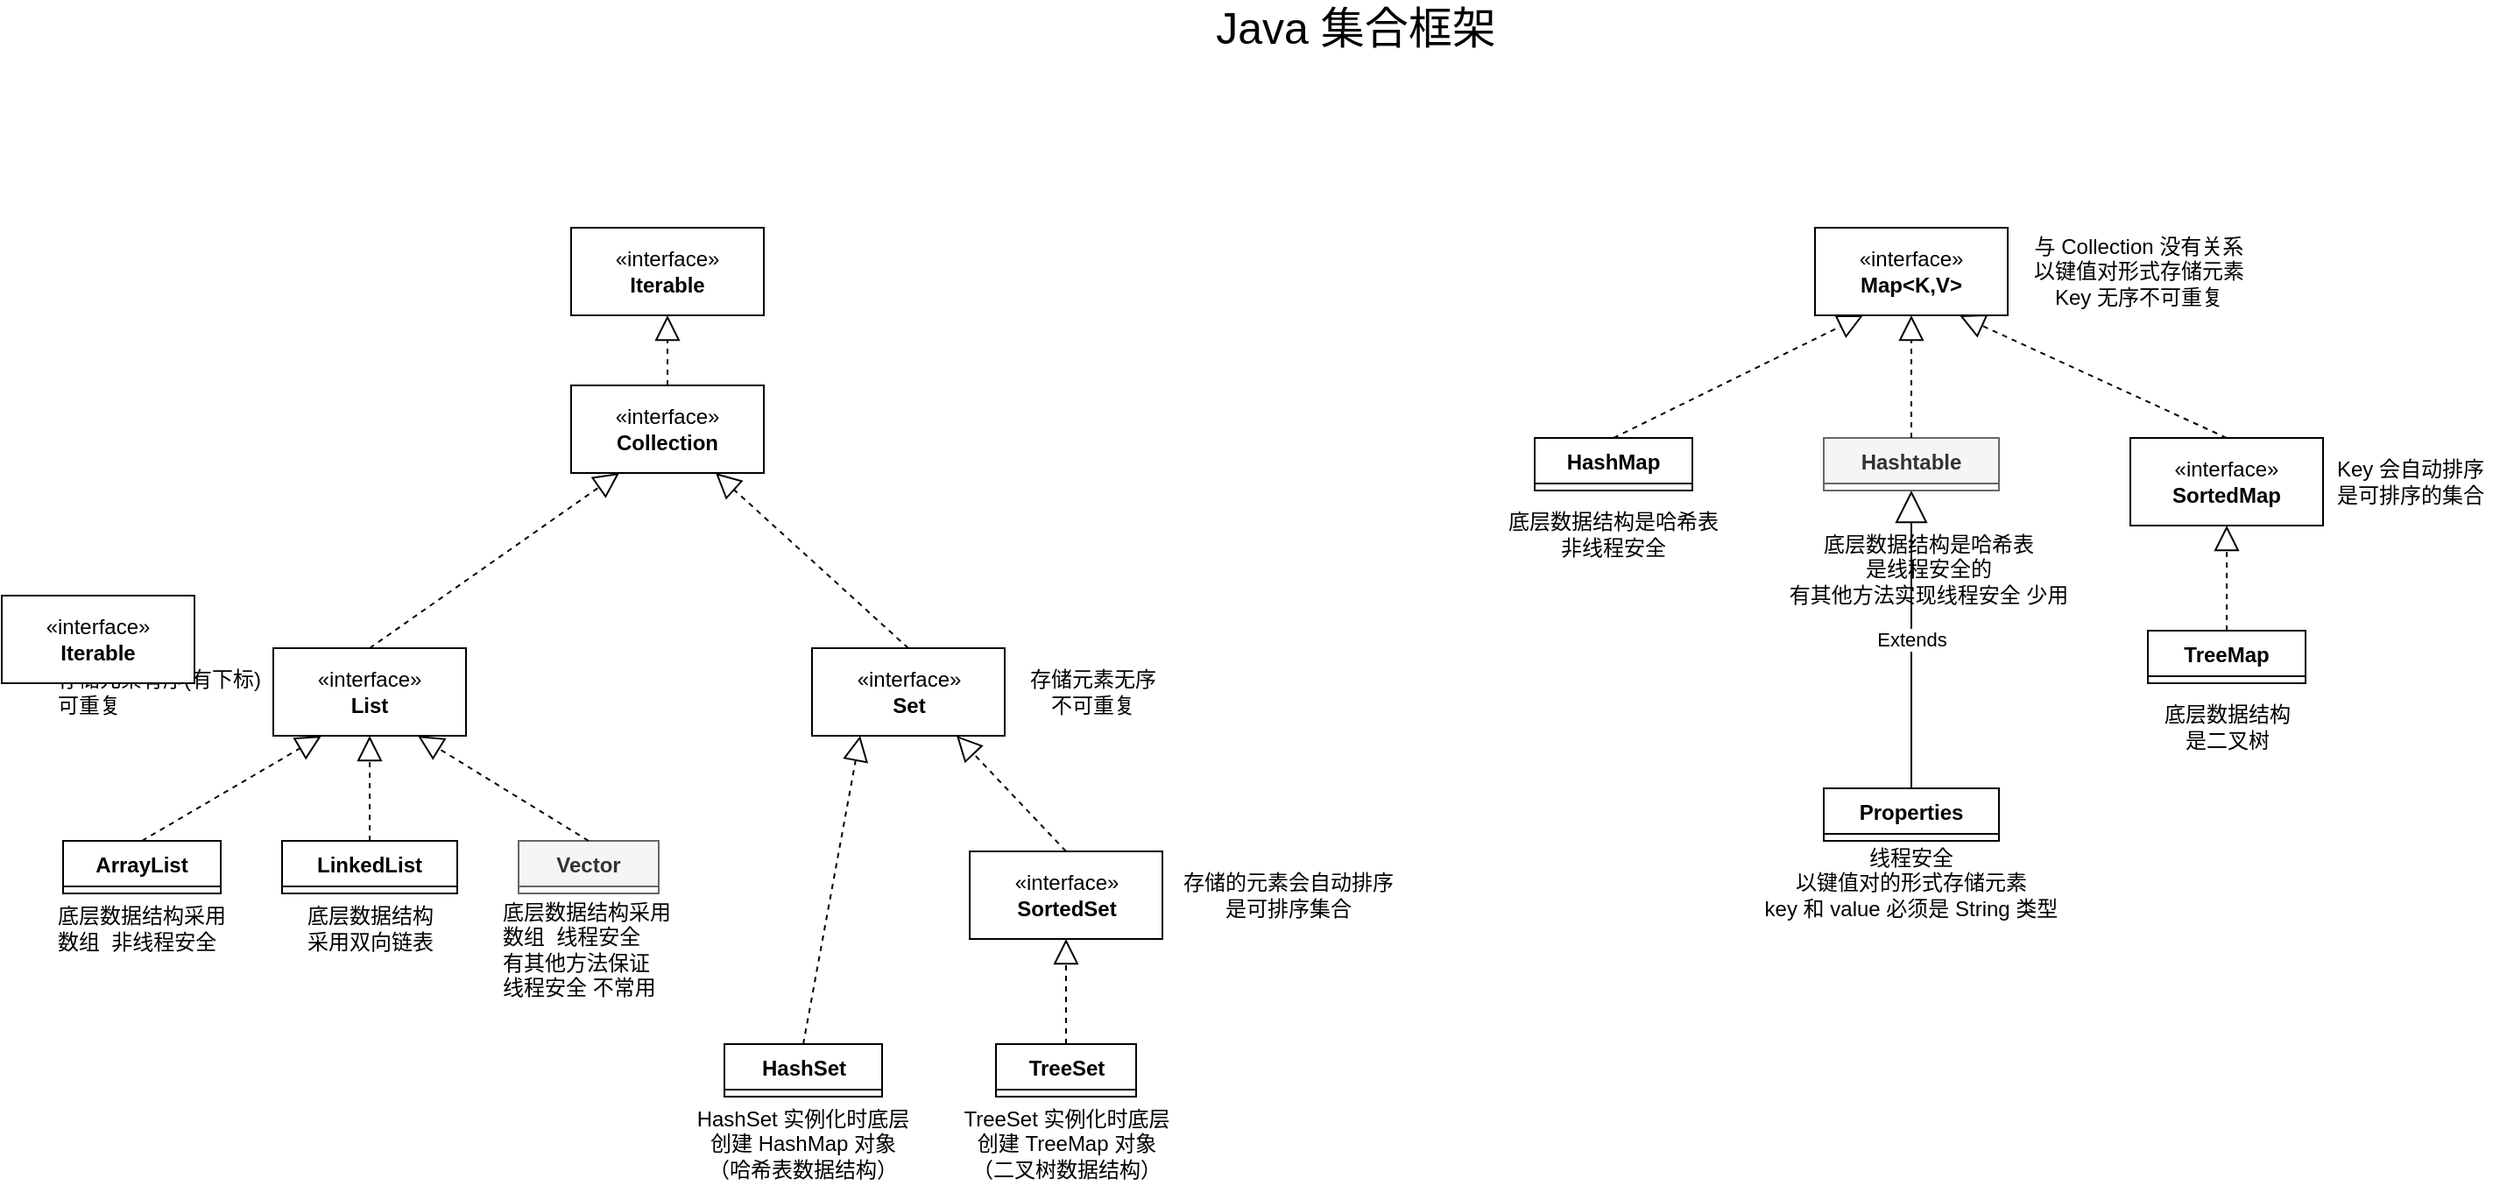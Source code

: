 <mxfile version="21.1.7" type="github">
  <diagram name="第 1 页" id="qJ-X1qhtcwTxbgNXG1Gi">
    <mxGraphModel dx="1426" dy="1002" grid="1" gridSize="10" guides="1" tooltips="1" connect="1" arrows="1" fold="1" page="1" pageScale="1" pageWidth="1800" pageHeight="1000" math="0" shadow="0">
      <root>
        <mxCell id="0" />
        <mxCell id="1" parent="0" />
        <mxCell id="NKLDn5L9JN7en2WeP7ce-1" value="«interface»&lt;br&gt;&lt;b&gt;Iterable&lt;br&gt;&lt;/b&gt;" style="html=1;whiteSpace=wrap;" parent="1" vertex="1">
          <mxGeometry x="485" y="280" width="110" height="50" as="geometry" />
        </mxCell>
        <mxCell id="NKLDn5L9JN7en2WeP7ce-2" value="«interface»&lt;br&gt;&lt;b&gt;Collection&lt;br&gt;&lt;/b&gt;" style="html=1;whiteSpace=wrap;" parent="1" vertex="1">
          <mxGeometry x="485" y="370" width="110" height="50" as="geometry" />
        </mxCell>
        <mxCell id="NKLDn5L9JN7en2WeP7ce-3" value="" style="endArrow=block;dashed=1;endFill=0;endSize=12;html=1;rounded=0;entryX=0.5;entryY=1;entryDx=0;entryDy=0;exitX=0.5;exitY=0;exitDx=0;exitDy=0;" parent="1" source="NKLDn5L9JN7en2WeP7ce-2" target="NKLDn5L9JN7en2WeP7ce-1" edge="1">
          <mxGeometry width="160" relative="1" as="geometry">
            <mxPoint x="575" y="380" as="sourcePoint" />
            <mxPoint x="735" y="380" as="targetPoint" />
          </mxGeometry>
        </mxCell>
        <mxCell id="NKLDn5L9JN7en2WeP7ce-4" value="«interface»&lt;br&gt;&lt;b&gt;List&lt;/b&gt;" style="html=1;whiteSpace=wrap;" parent="1" vertex="1">
          <mxGeometry x="315" y="520" width="110" height="50" as="geometry" />
        </mxCell>
        <mxCell id="NKLDn5L9JN7en2WeP7ce-5" value="" style="endArrow=block;dashed=1;endFill=0;endSize=12;html=1;rounded=0;entryX=0.25;entryY=1;entryDx=0;entryDy=0;exitX=0.5;exitY=0;exitDx=0;exitDy=0;" parent="1" source="NKLDn5L9JN7en2WeP7ce-4" target="NKLDn5L9JN7en2WeP7ce-2" edge="1">
          <mxGeometry width="160" relative="1" as="geometry">
            <mxPoint x="575" y="590" as="sourcePoint" />
            <mxPoint x="735" y="590" as="targetPoint" />
            <Array as="points" />
          </mxGeometry>
        </mxCell>
        <mxCell id="NKLDn5L9JN7en2WeP7ce-6" value="«interface»&lt;br&gt;&lt;b&gt;Set&lt;br&gt;&lt;/b&gt;" style="html=1;whiteSpace=wrap;" parent="1" vertex="1">
          <mxGeometry x="622.5" y="520" width="110" height="50" as="geometry" />
        </mxCell>
        <mxCell id="NKLDn5L9JN7en2WeP7ce-7" value="" style="endArrow=block;dashed=1;endFill=0;endSize=12;html=1;rounded=0;entryX=0.75;entryY=1;entryDx=0;entryDy=0;exitX=0.5;exitY=0;exitDx=0;exitDy=0;" parent="1" source="NKLDn5L9JN7en2WeP7ce-6" target="NKLDn5L9JN7en2WeP7ce-2" edge="1">
          <mxGeometry width="160" relative="1" as="geometry">
            <mxPoint x="685" y="490" as="sourcePoint" />
            <mxPoint x="715" y="430" as="targetPoint" />
            <Array as="points" />
          </mxGeometry>
        </mxCell>
        <mxCell id="NKLDn5L9JN7en2WeP7ce-8" value="ArrayList" style="swimlane;fontStyle=1;align=center;verticalAlign=top;childLayout=stackLayout;horizontal=1;startSize=26;horizontalStack=0;resizeParent=1;resizeParentMax=0;resizeLast=0;collapsible=1;marginBottom=0;whiteSpace=wrap;html=1;" parent="1" vertex="1" collapsed="1">
          <mxGeometry x="195" y="630" width="90" height="30" as="geometry">
            <mxRectangle x="440" y="750" width="160" height="86" as="alternateBounds" />
          </mxGeometry>
        </mxCell>
        <mxCell id="NKLDn5L9JN7en2WeP7ce-9" value="+ field: type" style="text;strokeColor=none;fillColor=none;align=left;verticalAlign=top;spacingLeft=4;spacingRight=4;overflow=hidden;rotatable=0;points=[[0,0.5],[1,0.5]];portConstraint=eastwest;whiteSpace=wrap;html=1;" parent="NKLDn5L9JN7en2WeP7ce-8" vertex="1">
          <mxGeometry y="26" width="160" height="26" as="geometry" />
        </mxCell>
        <mxCell id="NKLDn5L9JN7en2WeP7ce-10" value="" style="line;strokeWidth=1;fillColor=none;align=left;verticalAlign=middle;spacingTop=-1;spacingLeft=3;spacingRight=3;rotatable=0;labelPosition=right;points=[];portConstraint=eastwest;strokeColor=inherit;" parent="NKLDn5L9JN7en2WeP7ce-8" vertex="1">
          <mxGeometry y="52" width="160" height="8" as="geometry" />
        </mxCell>
        <mxCell id="NKLDn5L9JN7en2WeP7ce-11" value="+ method(type): type" style="text;strokeColor=none;fillColor=none;align=left;verticalAlign=top;spacingLeft=4;spacingRight=4;overflow=hidden;rotatable=0;points=[[0,0.5],[1,0.5]];portConstraint=eastwest;whiteSpace=wrap;html=1;" parent="NKLDn5L9JN7en2WeP7ce-8" vertex="1">
          <mxGeometry y="60" width="160" height="26" as="geometry" />
        </mxCell>
        <mxCell id="NKLDn5L9JN7en2WeP7ce-12" value="" style="endArrow=block;dashed=1;endFill=0;endSize=12;html=1;rounded=0;exitX=0.5;exitY=0;exitDx=0;exitDy=0;entryX=0.25;entryY=1;entryDx=0;entryDy=0;" parent="1" source="NKLDn5L9JN7en2WeP7ce-8" target="NKLDn5L9JN7en2WeP7ce-4" edge="1">
          <mxGeometry width="160" relative="1" as="geometry">
            <mxPoint x="555" y="470" as="sourcePoint" />
            <mxPoint x="715" y="470" as="targetPoint" />
          </mxGeometry>
        </mxCell>
        <mxCell id="NKLDn5L9JN7en2WeP7ce-13" value="LinkedList" style="swimlane;fontStyle=1;align=center;verticalAlign=top;childLayout=stackLayout;horizontal=1;startSize=26;horizontalStack=0;resizeParent=1;resizeParentMax=0;resizeLast=0;collapsible=1;marginBottom=0;whiteSpace=wrap;html=1;" parent="1" vertex="1" collapsed="1">
          <mxGeometry x="320" y="630" width="100" height="30" as="geometry">
            <mxRectangle x="615" y="750" width="160" height="86" as="alternateBounds" />
          </mxGeometry>
        </mxCell>
        <mxCell id="NKLDn5L9JN7en2WeP7ce-14" value="+ field: type" style="text;strokeColor=none;fillColor=none;align=left;verticalAlign=top;spacingLeft=4;spacingRight=4;overflow=hidden;rotatable=0;points=[[0,0.5],[1,0.5]];portConstraint=eastwest;whiteSpace=wrap;html=1;" parent="NKLDn5L9JN7en2WeP7ce-13" vertex="1">
          <mxGeometry y="26" width="160" height="26" as="geometry" />
        </mxCell>
        <mxCell id="NKLDn5L9JN7en2WeP7ce-15" value="" style="line;strokeWidth=1;fillColor=none;align=left;verticalAlign=middle;spacingTop=-1;spacingLeft=3;spacingRight=3;rotatable=0;labelPosition=right;points=[];portConstraint=eastwest;strokeColor=inherit;" parent="NKLDn5L9JN7en2WeP7ce-13" vertex="1">
          <mxGeometry y="52" width="160" height="8" as="geometry" />
        </mxCell>
        <mxCell id="NKLDn5L9JN7en2WeP7ce-16" value="+ method(type): type" style="text;strokeColor=none;fillColor=none;align=left;verticalAlign=top;spacingLeft=4;spacingRight=4;overflow=hidden;rotatable=0;points=[[0,0.5],[1,0.5]];portConstraint=eastwest;whiteSpace=wrap;html=1;" parent="NKLDn5L9JN7en2WeP7ce-13" vertex="1">
          <mxGeometry y="60" width="160" height="26" as="geometry" />
        </mxCell>
        <mxCell id="NKLDn5L9JN7en2WeP7ce-17" value="" style="endArrow=block;dashed=1;endFill=0;endSize=12;html=1;rounded=0;exitX=0.5;exitY=0;exitDx=0;exitDy=0;entryX=0.5;entryY=1;entryDx=0;entryDy=0;" parent="1" source="NKLDn5L9JN7en2WeP7ce-13" target="NKLDn5L9JN7en2WeP7ce-4" edge="1">
          <mxGeometry width="160" relative="1" as="geometry">
            <mxPoint x="575" y="570" as="sourcePoint" />
            <mxPoint x="395" y="570" as="targetPoint" />
          </mxGeometry>
        </mxCell>
        <mxCell id="NKLDn5L9JN7en2WeP7ce-18" value="HashSet" style="swimlane;fontStyle=1;align=center;verticalAlign=top;childLayout=stackLayout;horizontal=1;startSize=26;horizontalStack=0;resizeParent=1;resizeParentMax=0;resizeLast=0;collapsible=1;marginBottom=0;whiteSpace=wrap;html=1;" parent="1" vertex="1" collapsed="1">
          <mxGeometry x="572.5" y="746" width="90" height="30" as="geometry">
            <mxRectangle x="1030" y="750" width="160" height="86" as="alternateBounds" />
          </mxGeometry>
        </mxCell>
        <mxCell id="NKLDn5L9JN7en2WeP7ce-19" value="+ field: type" style="text;strokeColor=none;fillColor=none;align=left;verticalAlign=top;spacingLeft=4;spacingRight=4;overflow=hidden;rotatable=0;points=[[0,0.5],[1,0.5]];portConstraint=eastwest;whiteSpace=wrap;html=1;" parent="NKLDn5L9JN7en2WeP7ce-18" vertex="1">
          <mxGeometry y="26" width="160" height="26" as="geometry" />
        </mxCell>
        <mxCell id="NKLDn5L9JN7en2WeP7ce-20" value="" style="line;strokeWidth=1;fillColor=none;align=left;verticalAlign=middle;spacingTop=-1;spacingLeft=3;spacingRight=3;rotatable=0;labelPosition=right;points=[];portConstraint=eastwest;strokeColor=inherit;" parent="NKLDn5L9JN7en2WeP7ce-18" vertex="1">
          <mxGeometry y="52" width="160" height="8" as="geometry" />
        </mxCell>
        <mxCell id="NKLDn5L9JN7en2WeP7ce-21" value="+ method(type): type" style="text;strokeColor=none;fillColor=none;align=left;verticalAlign=top;spacingLeft=4;spacingRight=4;overflow=hidden;rotatable=0;points=[[0,0.5],[1,0.5]];portConstraint=eastwest;whiteSpace=wrap;html=1;" parent="NKLDn5L9JN7en2WeP7ce-18" vertex="1">
          <mxGeometry y="60" width="160" height="26" as="geometry" />
        </mxCell>
        <mxCell id="NKLDn5L9JN7en2WeP7ce-22" value="" style="endArrow=block;dashed=1;endFill=0;endSize=12;html=1;rounded=0;exitX=0.5;exitY=0;exitDx=0;exitDy=0;entryX=0.25;entryY=1;entryDx=0;entryDy=0;" parent="1" source="NKLDn5L9JN7en2WeP7ce-18" target="NKLDn5L9JN7en2WeP7ce-6" edge="1">
          <mxGeometry width="160" relative="1" as="geometry">
            <mxPoint x="502.5" y="570" as="sourcePoint" />
            <mxPoint x="662.5" y="570" as="targetPoint" />
          </mxGeometry>
        </mxCell>
        <mxCell id="NKLDn5L9JN7en2WeP7ce-23" value="TreeSet" style="swimlane;fontStyle=1;align=center;verticalAlign=top;childLayout=stackLayout;horizontal=1;startSize=26;horizontalStack=0;resizeParent=1;resizeParentMax=0;resizeLast=0;collapsible=1;marginBottom=0;whiteSpace=wrap;html=1;" parent="1" vertex="1" collapsed="1">
          <mxGeometry x="727.5" y="746" width="80" height="30" as="geometry">
            <mxRectangle x="1205" y="860" width="160" height="86" as="alternateBounds" />
          </mxGeometry>
        </mxCell>
        <mxCell id="NKLDn5L9JN7en2WeP7ce-24" value="+ field: type" style="text;strokeColor=none;fillColor=none;align=left;verticalAlign=top;spacingLeft=4;spacingRight=4;overflow=hidden;rotatable=0;points=[[0,0.5],[1,0.5]];portConstraint=eastwest;whiteSpace=wrap;html=1;" parent="NKLDn5L9JN7en2WeP7ce-23" vertex="1">
          <mxGeometry y="26" width="160" height="26" as="geometry" />
        </mxCell>
        <mxCell id="NKLDn5L9JN7en2WeP7ce-25" value="" style="line;strokeWidth=1;fillColor=none;align=left;verticalAlign=middle;spacingTop=-1;spacingLeft=3;spacingRight=3;rotatable=0;labelPosition=right;points=[];portConstraint=eastwest;strokeColor=inherit;" parent="NKLDn5L9JN7en2WeP7ce-23" vertex="1">
          <mxGeometry y="52" width="160" height="8" as="geometry" />
        </mxCell>
        <mxCell id="NKLDn5L9JN7en2WeP7ce-26" value="+ method(type): type" style="text;strokeColor=none;fillColor=none;align=left;verticalAlign=top;spacingLeft=4;spacingRight=4;overflow=hidden;rotatable=0;points=[[0,0.5],[1,0.5]];portConstraint=eastwest;whiteSpace=wrap;html=1;" parent="NKLDn5L9JN7en2WeP7ce-23" vertex="1">
          <mxGeometry y="60" width="160" height="26" as="geometry" />
        </mxCell>
        <mxCell id="NKLDn5L9JN7en2WeP7ce-27" value="" style="endArrow=block;dashed=1;endFill=0;endSize=12;html=1;rounded=0;exitX=0.5;exitY=0;exitDx=0;exitDy=0;entryX=0.5;entryY=1;entryDx=0;entryDy=0;" parent="1" source="NKLDn5L9JN7en2WeP7ce-23" target="NKLDn5L9JN7en2WeP7ce-28" edge="1">
          <mxGeometry width="160" relative="1" as="geometry">
            <mxPoint x="532.5" y="736" as="sourcePoint" />
            <mxPoint x="842.5" y="766" as="targetPoint" />
          </mxGeometry>
        </mxCell>
        <mxCell id="NKLDn5L9JN7en2WeP7ce-28" value="«interface»&lt;br&gt;&lt;b&gt;SortedSet&lt;/b&gt;" style="html=1;whiteSpace=wrap;" parent="1" vertex="1">
          <mxGeometry x="712.5" y="636" width="110" height="50" as="geometry" />
        </mxCell>
        <mxCell id="NKLDn5L9JN7en2WeP7ce-29" value="" style="endArrow=block;dashed=1;endFill=0;endSize=12;html=1;rounded=0;entryX=0.75;entryY=1;entryDx=0;entryDy=0;exitX=0.5;exitY=0;exitDx=0;exitDy=0;" parent="1" source="NKLDn5L9JN7en2WeP7ce-28" target="NKLDn5L9JN7en2WeP7ce-6" edge="1">
          <mxGeometry width="160" relative="1" as="geometry">
            <mxPoint x="472.5" y="590" as="sourcePoint" />
            <mxPoint x="632.5" y="590" as="targetPoint" />
          </mxGeometry>
        </mxCell>
        <mxCell id="NKLDn5L9JN7en2WeP7ce-30" value="«interface»&lt;br&gt;&lt;b&gt;Map&amp;lt;K,V&amp;gt;&lt;/b&gt;" style="html=1;whiteSpace=wrap;" parent="1" vertex="1">
          <mxGeometry x="1195" y="280" width="110" height="50" as="geometry" />
        </mxCell>
        <mxCell id="NKLDn5L9JN7en2WeP7ce-31" value="HashMap" style="swimlane;fontStyle=1;align=center;verticalAlign=top;childLayout=stackLayout;horizontal=1;startSize=26;horizontalStack=0;resizeParent=1;resizeParentMax=0;resizeLast=0;collapsible=1;marginBottom=0;whiteSpace=wrap;html=1;" parent="1" vertex="1" collapsed="1">
          <mxGeometry x="1035" y="400" width="90" height="30" as="geometry">
            <mxRectangle x="1550" y="520" width="160" height="86" as="alternateBounds" />
          </mxGeometry>
        </mxCell>
        <mxCell id="NKLDn5L9JN7en2WeP7ce-32" value="+ field: type" style="text;strokeColor=none;fillColor=none;align=left;verticalAlign=top;spacingLeft=4;spacingRight=4;overflow=hidden;rotatable=0;points=[[0,0.5],[1,0.5]];portConstraint=eastwest;whiteSpace=wrap;html=1;" parent="NKLDn5L9JN7en2WeP7ce-31" vertex="1">
          <mxGeometry y="26" width="160" height="26" as="geometry" />
        </mxCell>
        <mxCell id="NKLDn5L9JN7en2WeP7ce-33" value="" style="line;strokeWidth=1;fillColor=none;align=left;verticalAlign=middle;spacingTop=-1;spacingLeft=3;spacingRight=3;rotatable=0;labelPosition=right;points=[];portConstraint=eastwest;strokeColor=inherit;" parent="NKLDn5L9JN7en2WeP7ce-31" vertex="1">
          <mxGeometry y="52" width="160" height="8" as="geometry" />
        </mxCell>
        <mxCell id="NKLDn5L9JN7en2WeP7ce-34" value="+ method(type): type" style="text;strokeColor=none;fillColor=none;align=left;verticalAlign=top;spacingLeft=4;spacingRight=4;overflow=hidden;rotatable=0;points=[[0,0.5],[1,0.5]];portConstraint=eastwest;whiteSpace=wrap;html=1;" parent="NKLDn5L9JN7en2WeP7ce-31" vertex="1">
          <mxGeometry y="60" width="160" height="26" as="geometry" />
        </mxCell>
        <mxCell id="NKLDn5L9JN7en2WeP7ce-35" value="" style="endArrow=block;dashed=1;endFill=0;endSize=12;html=1;rounded=0;exitX=0.5;exitY=0;exitDx=0;exitDy=0;entryX=0.25;entryY=1;entryDx=0;entryDy=0;" parent="1" source="NKLDn5L9JN7en2WeP7ce-31" target="NKLDn5L9JN7en2WeP7ce-30" edge="1">
          <mxGeometry width="160" relative="1" as="geometry">
            <mxPoint x="1185" y="420" as="sourcePoint" />
            <mxPoint x="1240" y="330" as="targetPoint" />
          </mxGeometry>
        </mxCell>
        <mxCell id="NKLDn5L9JN7en2WeP7ce-36" value="TreeMap" style="swimlane;fontStyle=1;align=center;verticalAlign=top;childLayout=stackLayout;horizontal=1;startSize=26;horizontalStack=0;resizeParent=1;resizeParentMax=0;resizeLast=0;collapsible=1;marginBottom=0;whiteSpace=wrap;html=1;" parent="1" vertex="1" collapsed="1">
          <mxGeometry x="1385" y="510" width="90" height="30" as="geometry">
            <mxRectangle x="2095" y="670" width="160" height="86" as="alternateBounds" />
          </mxGeometry>
        </mxCell>
        <mxCell id="NKLDn5L9JN7en2WeP7ce-37" value="+ field: type" style="text;strokeColor=none;fillColor=none;align=left;verticalAlign=top;spacingLeft=4;spacingRight=4;overflow=hidden;rotatable=0;points=[[0,0.5],[1,0.5]];portConstraint=eastwest;whiteSpace=wrap;html=1;" parent="NKLDn5L9JN7en2WeP7ce-36" vertex="1">
          <mxGeometry y="26" width="160" height="26" as="geometry" />
        </mxCell>
        <mxCell id="NKLDn5L9JN7en2WeP7ce-38" value="" style="line;strokeWidth=1;fillColor=none;align=left;verticalAlign=middle;spacingTop=-1;spacingLeft=3;spacingRight=3;rotatable=0;labelPosition=right;points=[];portConstraint=eastwest;strokeColor=inherit;" parent="NKLDn5L9JN7en2WeP7ce-36" vertex="1">
          <mxGeometry y="52" width="160" height="8" as="geometry" />
        </mxCell>
        <mxCell id="NKLDn5L9JN7en2WeP7ce-39" value="+ method(type): type" style="text;strokeColor=none;fillColor=none;align=left;verticalAlign=top;spacingLeft=4;spacingRight=4;overflow=hidden;rotatable=0;points=[[0,0.5],[1,0.5]];portConstraint=eastwest;whiteSpace=wrap;html=1;" parent="NKLDn5L9JN7en2WeP7ce-36" vertex="1">
          <mxGeometry y="60" width="160" height="26" as="geometry" />
        </mxCell>
        <mxCell id="NKLDn5L9JN7en2WeP7ce-40" value="" style="endArrow=block;dashed=1;endFill=0;endSize=12;html=1;rounded=0;entryX=0.5;entryY=1;entryDx=0;entryDy=0;exitX=0.5;exitY=0;exitDx=0;exitDy=0;" parent="1" source="NKLDn5L9JN7en2WeP7ce-36" target="NKLDn5L9JN7en2WeP7ce-56" edge="1">
          <mxGeometry width="160" relative="1" as="geometry">
            <mxPoint x="1185" y="470" as="sourcePoint" />
            <mxPoint x="1345" y="470" as="targetPoint" />
          </mxGeometry>
        </mxCell>
        <mxCell id="NKLDn5L9JN7en2WeP7ce-41" value="Vector" style="swimlane;fontStyle=1;align=center;verticalAlign=top;childLayout=stackLayout;horizontal=1;startSize=26;horizontalStack=0;resizeParent=1;resizeParentMax=0;resizeLast=0;collapsible=1;marginBottom=0;whiteSpace=wrap;html=1;fillColor=#f5f5f5;fontColor=#333333;strokeColor=#666666;" parent="1" vertex="1" collapsed="1">
          <mxGeometry x="455" y="630" width="80" height="30" as="geometry">
            <mxRectangle x="790" y="750" width="160" height="86" as="alternateBounds" />
          </mxGeometry>
        </mxCell>
        <mxCell id="NKLDn5L9JN7en2WeP7ce-42" value="+ field: type" style="text;strokeColor=#666666;fillColor=#f5f5f5;align=left;verticalAlign=top;spacingLeft=4;spacingRight=4;overflow=hidden;rotatable=0;points=[[0,0.5],[1,0.5]];portConstraint=eastwest;whiteSpace=wrap;html=1;fontColor=#333333;" parent="NKLDn5L9JN7en2WeP7ce-41" vertex="1">
          <mxGeometry y="26" width="160" height="26" as="geometry" />
        </mxCell>
        <mxCell id="NKLDn5L9JN7en2WeP7ce-43" value="" style="line;strokeWidth=1;fillColor=#f5f5f5;align=left;verticalAlign=middle;spacingTop=-1;spacingLeft=3;spacingRight=3;rotatable=0;labelPosition=right;points=[];portConstraint=eastwest;strokeColor=#666666;fontColor=#333333;" parent="NKLDn5L9JN7en2WeP7ce-41" vertex="1">
          <mxGeometry y="52" width="160" height="8" as="geometry" />
        </mxCell>
        <mxCell id="NKLDn5L9JN7en2WeP7ce-44" value="+ method(type): type" style="text;strokeColor=#666666;fillColor=#f5f5f5;align=left;verticalAlign=top;spacingLeft=4;spacingRight=4;overflow=hidden;rotatable=0;points=[[0,0.5],[1,0.5]];portConstraint=eastwest;whiteSpace=wrap;html=1;fontColor=#333333;" parent="NKLDn5L9JN7en2WeP7ce-41" vertex="1">
          <mxGeometry y="60" width="160" height="26" as="geometry" />
        </mxCell>
        <mxCell id="NKLDn5L9JN7en2WeP7ce-45" value="" style="endArrow=block;dashed=1;endFill=0;endSize=12;html=1;rounded=0;entryX=0.75;entryY=1;entryDx=0;entryDy=0;exitX=0.5;exitY=0;exitDx=0;exitDy=0;" parent="1" source="NKLDn5L9JN7en2WeP7ce-41" target="NKLDn5L9JN7en2WeP7ce-4" edge="1">
          <mxGeometry width="160" relative="1" as="geometry">
            <mxPoint x="535" y="720" as="sourcePoint" />
            <mxPoint x="695" y="720" as="targetPoint" />
          </mxGeometry>
        </mxCell>
        <mxCell id="NKLDn5L9JN7en2WeP7ce-46" value="Hashtable" style="swimlane;fontStyle=1;align=center;verticalAlign=top;childLayout=stackLayout;horizontal=1;startSize=26;horizontalStack=0;resizeParent=1;resizeParentMax=0;resizeLast=0;collapsible=1;marginBottom=0;whiteSpace=wrap;html=1;fillColor=#f5f5f5;strokeColor=#666666;fontColor=#333333;" parent="1" vertex="1" collapsed="1">
          <mxGeometry x="1200" y="400" width="100" height="30" as="geometry">
            <mxRectangle x="1845" y="520" width="160" height="86" as="alternateBounds" />
          </mxGeometry>
        </mxCell>
        <mxCell id="NKLDn5L9JN7en2WeP7ce-47" value="+ field: type" style="text;strokeColor=#666666;fillColor=#f5f5f5;align=left;verticalAlign=top;spacingLeft=4;spacingRight=4;overflow=hidden;rotatable=0;points=[[0,0.5],[1,0.5]];portConstraint=eastwest;whiteSpace=wrap;html=1;fontColor=#333333;" parent="NKLDn5L9JN7en2WeP7ce-46" vertex="1">
          <mxGeometry y="26" width="160" height="26" as="geometry" />
        </mxCell>
        <mxCell id="NKLDn5L9JN7en2WeP7ce-48" value="" style="line;strokeWidth=1;fillColor=#f5f5f5;align=left;verticalAlign=middle;spacingTop=-1;spacingLeft=3;spacingRight=3;rotatable=0;labelPosition=right;points=[];portConstraint=eastwest;strokeColor=#666666;fontColor=#333333;" parent="NKLDn5L9JN7en2WeP7ce-46" vertex="1">
          <mxGeometry y="52" width="160" height="8" as="geometry" />
        </mxCell>
        <mxCell id="NKLDn5L9JN7en2WeP7ce-49" value="+ method(type): type" style="text;strokeColor=#666666;fillColor=#f5f5f5;align=left;verticalAlign=top;spacingLeft=4;spacingRight=4;overflow=hidden;rotatable=0;points=[[0,0.5],[1,0.5]];portConstraint=eastwest;whiteSpace=wrap;html=1;fontColor=#333333;" parent="NKLDn5L9JN7en2WeP7ce-46" vertex="1">
          <mxGeometry y="60" width="160" height="26" as="geometry" />
        </mxCell>
        <mxCell id="NKLDn5L9JN7en2WeP7ce-50" value="" style="endArrow=block;dashed=1;endFill=0;endSize=12;html=1;rounded=0;entryX=0.5;entryY=1;entryDx=0;entryDy=0;exitX=0.5;exitY=0;exitDx=0;exitDy=0;" parent="1" source="NKLDn5L9JN7en2WeP7ce-46" target="NKLDn5L9JN7en2WeP7ce-30" edge="1">
          <mxGeometry width="160" relative="1" as="geometry">
            <mxPoint x="1135" y="430" as="sourcePoint" />
            <mxPoint x="1295" y="430" as="targetPoint" />
          </mxGeometry>
        </mxCell>
        <mxCell id="NKLDn5L9JN7en2WeP7ce-51" value="Properties" style="swimlane;fontStyle=1;align=center;verticalAlign=top;childLayout=stackLayout;horizontal=1;startSize=26;horizontalStack=0;resizeParent=1;resizeParentMax=0;resizeLast=0;collapsible=1;marginBottom=0;whiteSpace=wrap;html=1;" parent="1" vertex="1" collapsed="1">
          <mxGeometry x="1200" y="600" width="100" height="30" as="geometry">
            <mxRectangle x="1845" y="670" width="160" height="86" as="alternateBounds" />
          </mxGeometry>
        </mxCell>
        <mxCell id="NKLDn5L9JN7en2WeP7ce-52" value="+ field: type" style="text;strokeColor=none;fillColor=none;align=left;verticalAlign=top;spacingLeft=4;spacingRight=4;overflow=hidden;rotatable=0;points=[[0,0.5],[1,0.5]];portConstraint=eastwest;whiteSpace=wrap;html=1;" parent="NKLDn5L9JN7en2WeP7ce-51" vertex="1">
          <mxGeometry y="26" width="160" height="26" as="geometry" />
        </mxCell>
        <mxCell id="NKLDn5L9JN7en2WeP7ce-53" value="" style="line;strokeWidth=1;fillColor=none;align=left;verticalAlign=middle;spacingTop=-1;spacingLeft=3;spacingRight=3;rotatable=0;labelPosition=right;points=[];portConstraint=eastwest;strokeColor=inherit;" parent="NKLDn5L9JN7en2WeP7ce-51" vertex="1">
          <mxGeometry y="52" width="160" height="8" as="geometry" />
        </mxCell>
        <mxCell id="NKLDn5L9JN7en2WeP7ce-54" value="+ method(type): type" style="text;strokeColor=none;fillColor=none;align=left;verticalAlign=top;spacingLeft=4;spacingRight=4;overflow=hidden;rotatable=0;points=[[0,0.5],[1,0.5]];portConstraint=eastwest;whiteSpace=wrap;html=1;" parent="NKLDn5L9JN7en2WeP7ce-51" vertex="1">
          <mxGeometry y="60" width="160" height="26" as="geometry" />
        </mxCell>
        <mxCell id="NKLDn5L9JN7en2WeP7ce-55" value="Extends" style="endArrow=block;endSize=16;endFill=0;html=1;rounded=0;exitX=0.5;exitY=0;exitDx=0;exitDy=0;entryX=0.5;entryY=1;entryDx=0;entryDy=0;" parent="1" source="NKLDn5L9JN7en2WeP7ce-51" target="NKLDn5L9JN7en2WeP7ce-46" edge="1">
          <mxGeometry width="160" relative="1" as="geometry">
            <mxPoint x="1405" y="430" as="sourcePoint" />
            <mxPoint x="1245" y="500" as="targetPoint" />
          </mxGeometry>
        </mxCell>
        <mxCell id="NKLDn5L9JN7en2WeP7ce-56" value="«interface»&lt;br&gt;&lt;b&gt;SortedMap&lt;/b&gt;" style="html=1;whiteSpace=wrap;" parent="1" vertex="1">
          <mxGeometry x="1375" y="400" width="110" height="50" as="geometry" />
        </mxCell>
        <mxCell id="NKLDn5L9JN7en2WeP7ce-57" value="" style="endArrow=block;dashed=1;endFill=0;endSize=12;html=1;rounded=0;entryX=0.75;entryY=1;entryDx=0;entryDy=0;exitX=0.5;exitY=0;exitDx=0;exitDy=0;" parent="1" source="NKLDn5L9JN7en2WeP7ce-56" target="NKLDn5L9JN7en2WeP7ce-30" edge="1">
          <mxGeometry width="160" relative="1" as="geometry">
            <mxPoint x="1205" y="460" as="sourcePoint" />
            <mxPoint x="1365" y="460" as="targetPoint" />
          </mxGeometry>
        </mxCell>
        <mxCell id="NKLDn5L9JN7en2WeP7ce-58" value="&lt;span style=&quot;background-color: initial;&quot;&gt;底层数据结构采用数组&amp;nbsp;&amp;nbsp;&lt;/span&gt;&lt;span style=&quot;background-color: initial;&quot;&gt;非线程安全&lt;/span&gt;" style="text;html=1;strokeColor=none;fillColor=none;align=left;verticalAlign=middle;whiteSpace=wrap;rounded=0;" parent="1" vertex="1">
          <mxGeometry x="190" y="635" width="100" height="90" as="geometry" />
        </mxCell>
        <mxCell id="NKLDn5L9JN7en2WeP7ce-59" value="底层数据结构采用双向链表" style="text;html=1;strokeColor=none;fillColor=none;align=center;verticalAlign=middle;whiteSpace=wrap;rounded=0;" parent="1" vertex="1">
          <mxGeometry x="327.5" y="665" width="85" height="30" as="geometry" />
        </mxCell>
        <mxCell id="NKLDn5L9JN7en2WeP7ce-60" value="&lt;div style=&quot;text-align: left;&quot;&gt;&lt;span style=&quot;background-color: initial;&quot;&gt;底层数据结构采用数组&amp;nbsp; 线程安全&lt;/span&gt;&lt;/div&gt;&lt;div style=&quot;text-align: left;&quot;&gt;&lt;span style=&quot;background-color: initial;&quot;&gt;有其他方法保证&lt;/span&gt;&lt;/div&gt;&lt;div style=&quot;text-align: left;&quot;&gt;&lt;span style=&quot;background-color: initial;&quot;&gt;线程安全 不常用&lt;/span&gt;&lt;/div&gt;" style="text;html=1;strokeColor=none;fillColor=none;align=center;verticalAlign=middle;whiteSpace=wrap;rounded=0;" parent="1" vertex="1">
          <mxGeometry x="445" y="665" width="100" height="54" as="geometry" />
        </mxCell>
        <mxCell id="NKLDn5L9JN7en2WeP7ce-61" value="存储元素有序(有下标)可重复&amp;nbsp;" style="text;html=1;strokeColor=none;fillColor=none;align=left;verticalAlign=middle;whiteSpace=wrap;rounded=0;" parent="1" vertex="1">
          <mxGeometry x="190" y="520" width="125" height="50" as="geometry" />
        </mxCell>
        <mxCell id="NKLDn5L9JN7en2WeP7ce-62" value="存储元素无序不可重复" style="text;html=1;strokeColor=none;fillColor=none;align=center;verticalAlign=middle;whiteSpace=wrap;rounded=0;" parent="1" vertex="1">
          <mxGeometry x="742.5" y="530" width="80" height="30" as="geometry" />
        </mxCell>
        <mxCell id="NKLDn5L9JN7en2WeP7ce-63" value="HashSet 实例化时底层创建 HashMap 对象&lt;br&gt;（哈希表数据结构）" style="text;html=1;strokeColor=none;fillColor=none;align=center;verticalAlign=middle;whiteSpace=wrap;rounded=0;" parent="1" vertex="1">
          <mxGeometry x="555" y="776" width="125" height="54" as="geometry" />
        </mxCell>
        <mxCell id="NKLDn5L9JN7en2WeP7ce-64" value="TreeSet 实例化时底层创建 TreeMap 对象&lt;br&gt;（二叉树数据结构）" style="text;html=1;strokeColor=none;fillColor=none;align=center;verticalAlign=middle;whiteSpace=wrap;rounded=0;" parent="1" vertex="1">
          <mxGeometry x="702.5" y="772" width="130" height="62" as="geometry" />
        </mxCell>
        <mxCell id="NKLDn5L9JN7en2WeP7ce-65" value="&lt;font style=&quot;font-size: 25px;&quot;&gt;Java 集合框架&lt;/font&gt;" style="text;html=1;strokeColor=none;fillColor=none;align=center;verticalAlign=middle;whiteSpace=wrap;rounded=0;" parent="1" vertex="1">
          <mxGeometry x="832.5" y="150" width="200" height="30" as="geometry" />
        </mxCell>
        <mxCell id="NKLDn5L9JN7en2WeP7ce-66" value="存储的元素会自动排序&lt;br&gt;是可排序集合" style="text;html=1;strokeColor=none;fillColor=none;align=center;verticalAlign=middle;whiteSpace=wrap;rounded=0;" parent="1" vertex="1">
          <mxGeometry x="832.5" y="639" width="122.5" height="44" as="geometry" />
        </mxCell>
        <mxCell id="NKLDn5L9JN7en2WeP7ce-67" value="与 Collection 没有关系&lt;br&gt;以键值对形式存储元素&lt;br&gt;Key 无序不可重复" style="text;html=1;strokeColor=none;fillColor=none;align=center;verticalAlign=middle;whiteSpace=wrap;rounded=0;" parent="1" vertex="1">
          <mxGeometry x="1305" y="285" width="150" height="40" as="geometry" />
        </mxCell>
        <mxCell id="NKLDn5L9JN7en2WeP7ce-68" value="底层数据结构是哈希表&lt;br&gt;非线程安全" style="text;html=1;strokeColor=none;fillColor=none;align=center;verticalAlign=middle;whiteSpace=wrap;rounded=0;" parent="1" vertex="1">
          <mxGeometry x="1015" y="440" width="130" height="30" as="geometry" />
        </mxCell>
        <mxCell id="NKLDn5L9JN7en2WeP7ce-69" value="底层数据结构是哈希表&lt;br&gt;是线程安全的&lt;br&gt;有其他方法实现线程安全 少用" style="text;html=1;strokeColor=none;fillColor=none;align=center;verticalAlign=middle;whiteSpace=wrap;rounded=0;" parent="1" vertex="1">
          <mxGeometry x="1175" y="460" width="170" height="30" as="geometry" />
        </mxCell>
        <mxCell id="NKLDn5L9JN7en2WeP7ce-70" value="Key 会自动排序&lt;br&gt;是可排序的集合" style="text;html=1;strokeColor=none;fillColor=none;align=center;verticalAlign=middle;whiteSpace=wrap;rounded=0;" parent="1" vertex="1">
          <mxGeometry x="1485" y="410" width="100" height="30" as="geometry" />
        </mxCell>
        <mxCell id="NKLDn5L9JN7en2WeP7ce-71" value="底层数据结构是二叉树" style="text;html=1;strokeColor=none;fillColor=none;align=center;verticalAlign=middle;whiteSpace=wrap;rounded=0;" parent="1" vertex="1">
          <mxGeometry x="1387.5" y="550" width="85" height="30" as="geometry" />
        </mxCell>
        <mxCell id="NKLDn5L9JN7en2WeP7ce-72" value="线程安全&lt;br&gt;以键值对的形式存储元素&lt;br&gt;key 和 value 必须是 String 类型" style="text;html=1;strokeColor=none;fillColor=none;align=center;verticalAlign=middle;whiteSpace=wrap;rounded=0;" parent="1" vertex="1">
          <mxGeometry x="1161.25" y="622" width="177.5" height="64" as="geometry" />
        </mxCell>
        <mxCell id="E5FZJGZwCVPtuIH_qCDA-8" value="«interface»&lt;br&gt;&lt;b&gt;Iterable&lt;br&gt;&lt;/b&gt;" style="html=1;whiteSpace=wrap;" vertex="1" parent="1">
          <mxGeometry x="160" y="490" width="110" height="50" as="geometry" />
        </mxCell>
        <mxCell id="E5FZJGZwCVPtuIH_qCDA-9" value="«interface»&lt;br&gt;&lt;b&gt;Iterable&lt;br&gt;&lt;/b&gt;" style="html=1;whiteSpace=wrap;" vertex="1" parent="1">
          <mxGeometry x="160" y="490" width="110" height="50" as="geometry" />
        </mxCell>
      </root>
    </mxGraphModel>
  </diagram>
</mxfile>
